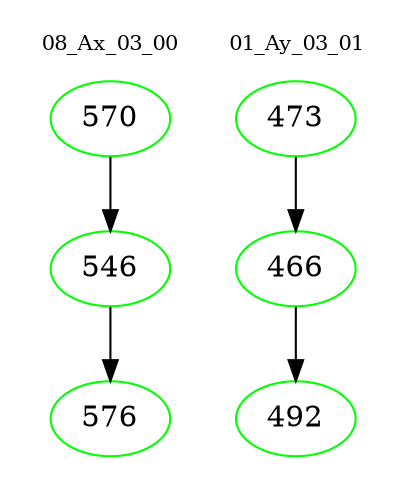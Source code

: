 digraph{
subgraph cluster_0 {
color = white
label = "08_Ax_03_00";
fontsize=10;
T0_570 [label="570", color="green"]
T0_570 -> T0_546 [color="black"]
T0_546 [label="546", color="green"]
T0_546 -> T0_576 [color="black"]
T0_576 [label="576", color="green"]
}
subgraph cluster_1 {
color = white
label = "01_Ay_03_01";
fontsize=10;
T1_473 [label="473", color="green"]
T1_473 -> T1_466 [color="black"]
T1_466 [label="466", color="green"]
T1_466 -> T1_492 [color="black"]
T1_492 [label="492", color="green"]
}
}
